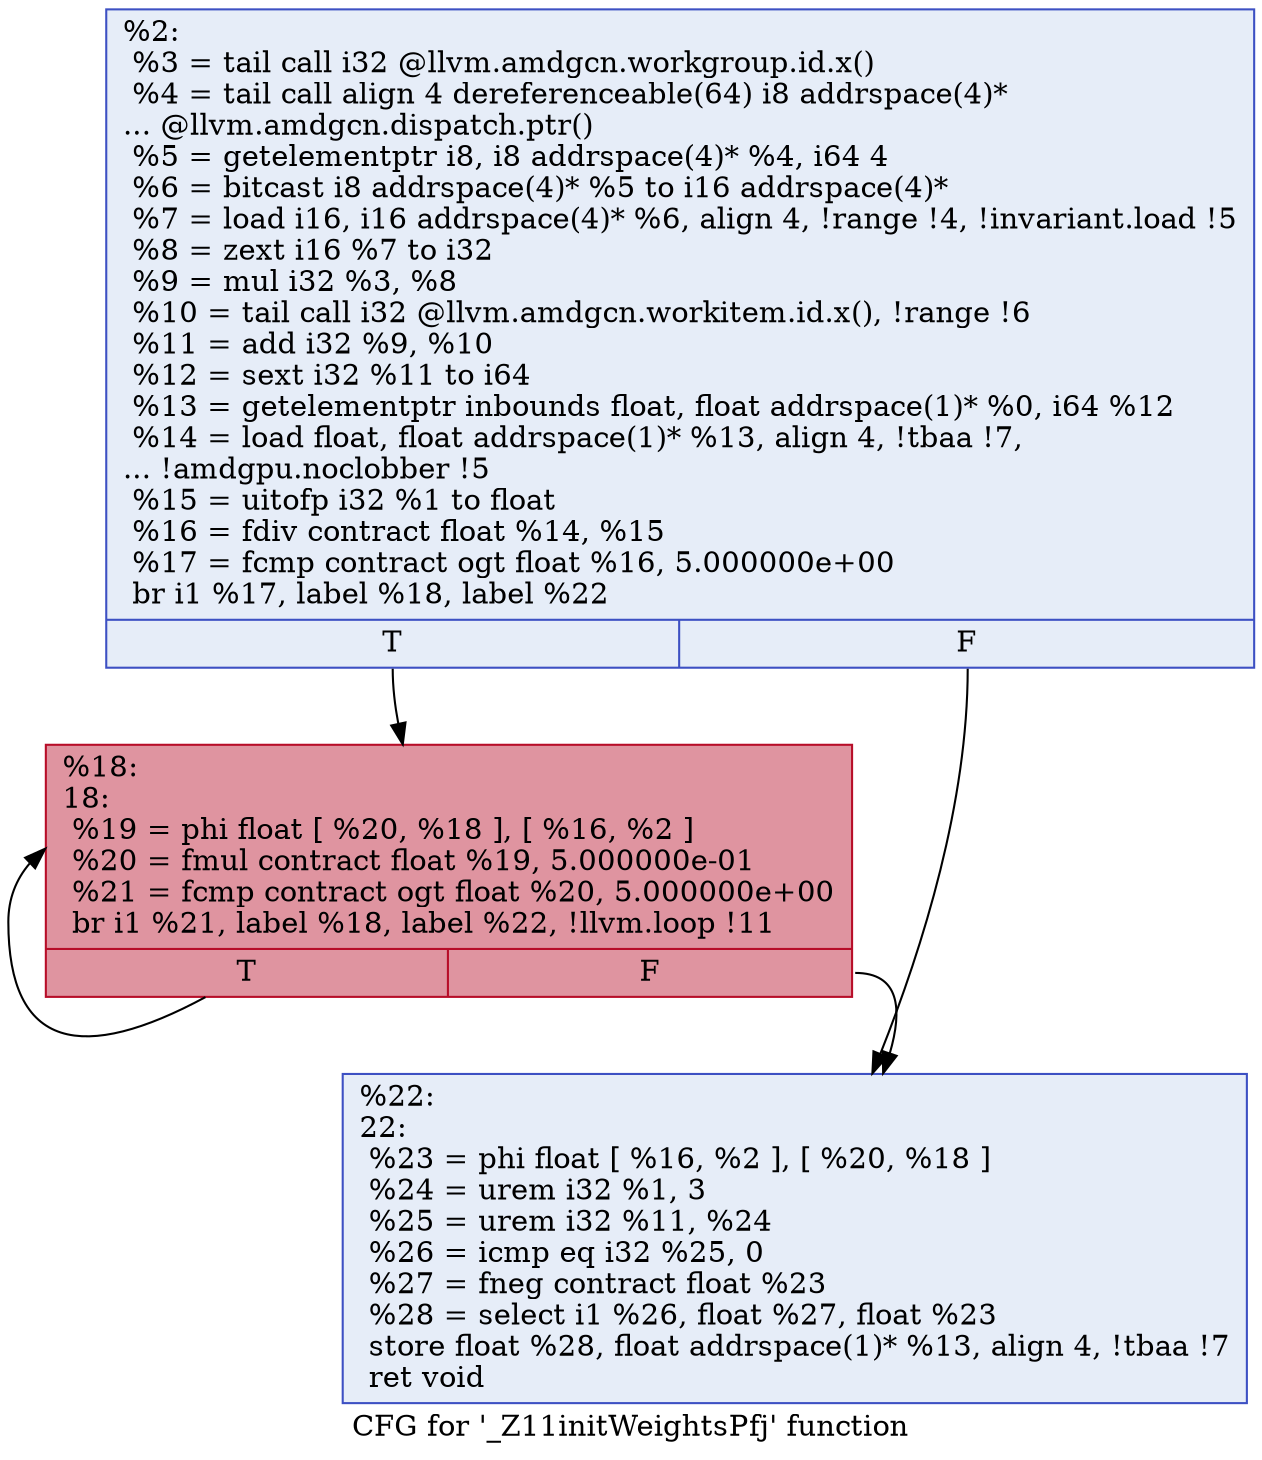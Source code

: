 digraph "CFG for '_Z11initWeightsPfj' function" {
	label="CFG for '_Z11initWeightsPfj' function";

	Node0x64a30f0 [shape=record,color="#3d50c3ff", style=filled, fillcolor="#c7d7f070",label="{%2:\l  %3 = tail call i32 @llvm.amdgcn.workgroup.id.x()\l  %4 = tail call align 4 dereferenceable(64) i8 addrspace(4)*\l... @llvm.amdgcn.dispatch.ptr()\l  %5 = getelementptr i8, i8 addrspace(4)* %4, i64 4\l  %6 = bitcast i8 addrspace(4)* %5 to i16 addrspace(4)*\l  %7 = load i16, i16 addrspace(4)* %6, align 4, !range !4, !invariant.load !5\l  %8 = zext i16 %7 to i32\l  %9 = mul i32 %3, %8\l  %10 = tail call i32 @llvm.amdgcn.workitem.id.x(), !range !6\l  %11 = add i32 %9, %10\l  %12 = sext i32 %11 to i64\l  %13 = getelementptr inbounds float, float addrspace(1)* %0, i64 %12\l  %14 = load float, float addrspace(1)* %13, align 4, !tbaa !7,\l... !amdgpu.noclobber !5\l  %15 = uitofp i32 %1 to float\l  %16 = fdiv contract float %14, %15\l  %17 = fcmp contract ogt float %16, 5.000000e+00\l  br i1 %17, label %18, label %22\l|{<s0>T|<s1>F}}"];
	Node0x64a30f0:s0 -> Node0x64a4af0;
	Node0x64a30f0:s1 -> Node0x64a65a0;
	Node0x64a4af0 [shape=record,color="#b70d28ff", style=filled, fillcolor="#b70d2870",label="{%18:\l18:                                               \l  %19 = phi float [ %20, %18 ], [ %16, %2 ]\l  %20 = fmul contract float %19, 5.000000e-01\l  %21 = fcmp contract ogt float %20, 5.000000e+00\l  br i1 %21, label %18, label %22, !llvm.loop !11\l|{<s0>T|<s1>F}}"];
	Node0x64a4af0:s0 -> Node0x64a4af0;
	Node0x64a4af0:s1 -> Node0x64a65a0;
	Node0x64a65a0 [shape=record,color="#3d50c3ff", style=filled, fillcolor="#c7d7f070",label="{%22:\l22:                                               \l  %23 = phi float [ %16, %2 ], [ %20, %18 ]\l  %24 = urem i32 %1, 3\l  %25 = urem i32 %11, %24\l  %26 = icmp eq i32 %25, 0\l  %27 = fneg contract float %23\l  %28 = select i1 %26, float %27, float %23\l  store float %28, float addrspace(1)* %13, align 4, !tbaa !7\l  ret void\l}"];
}
